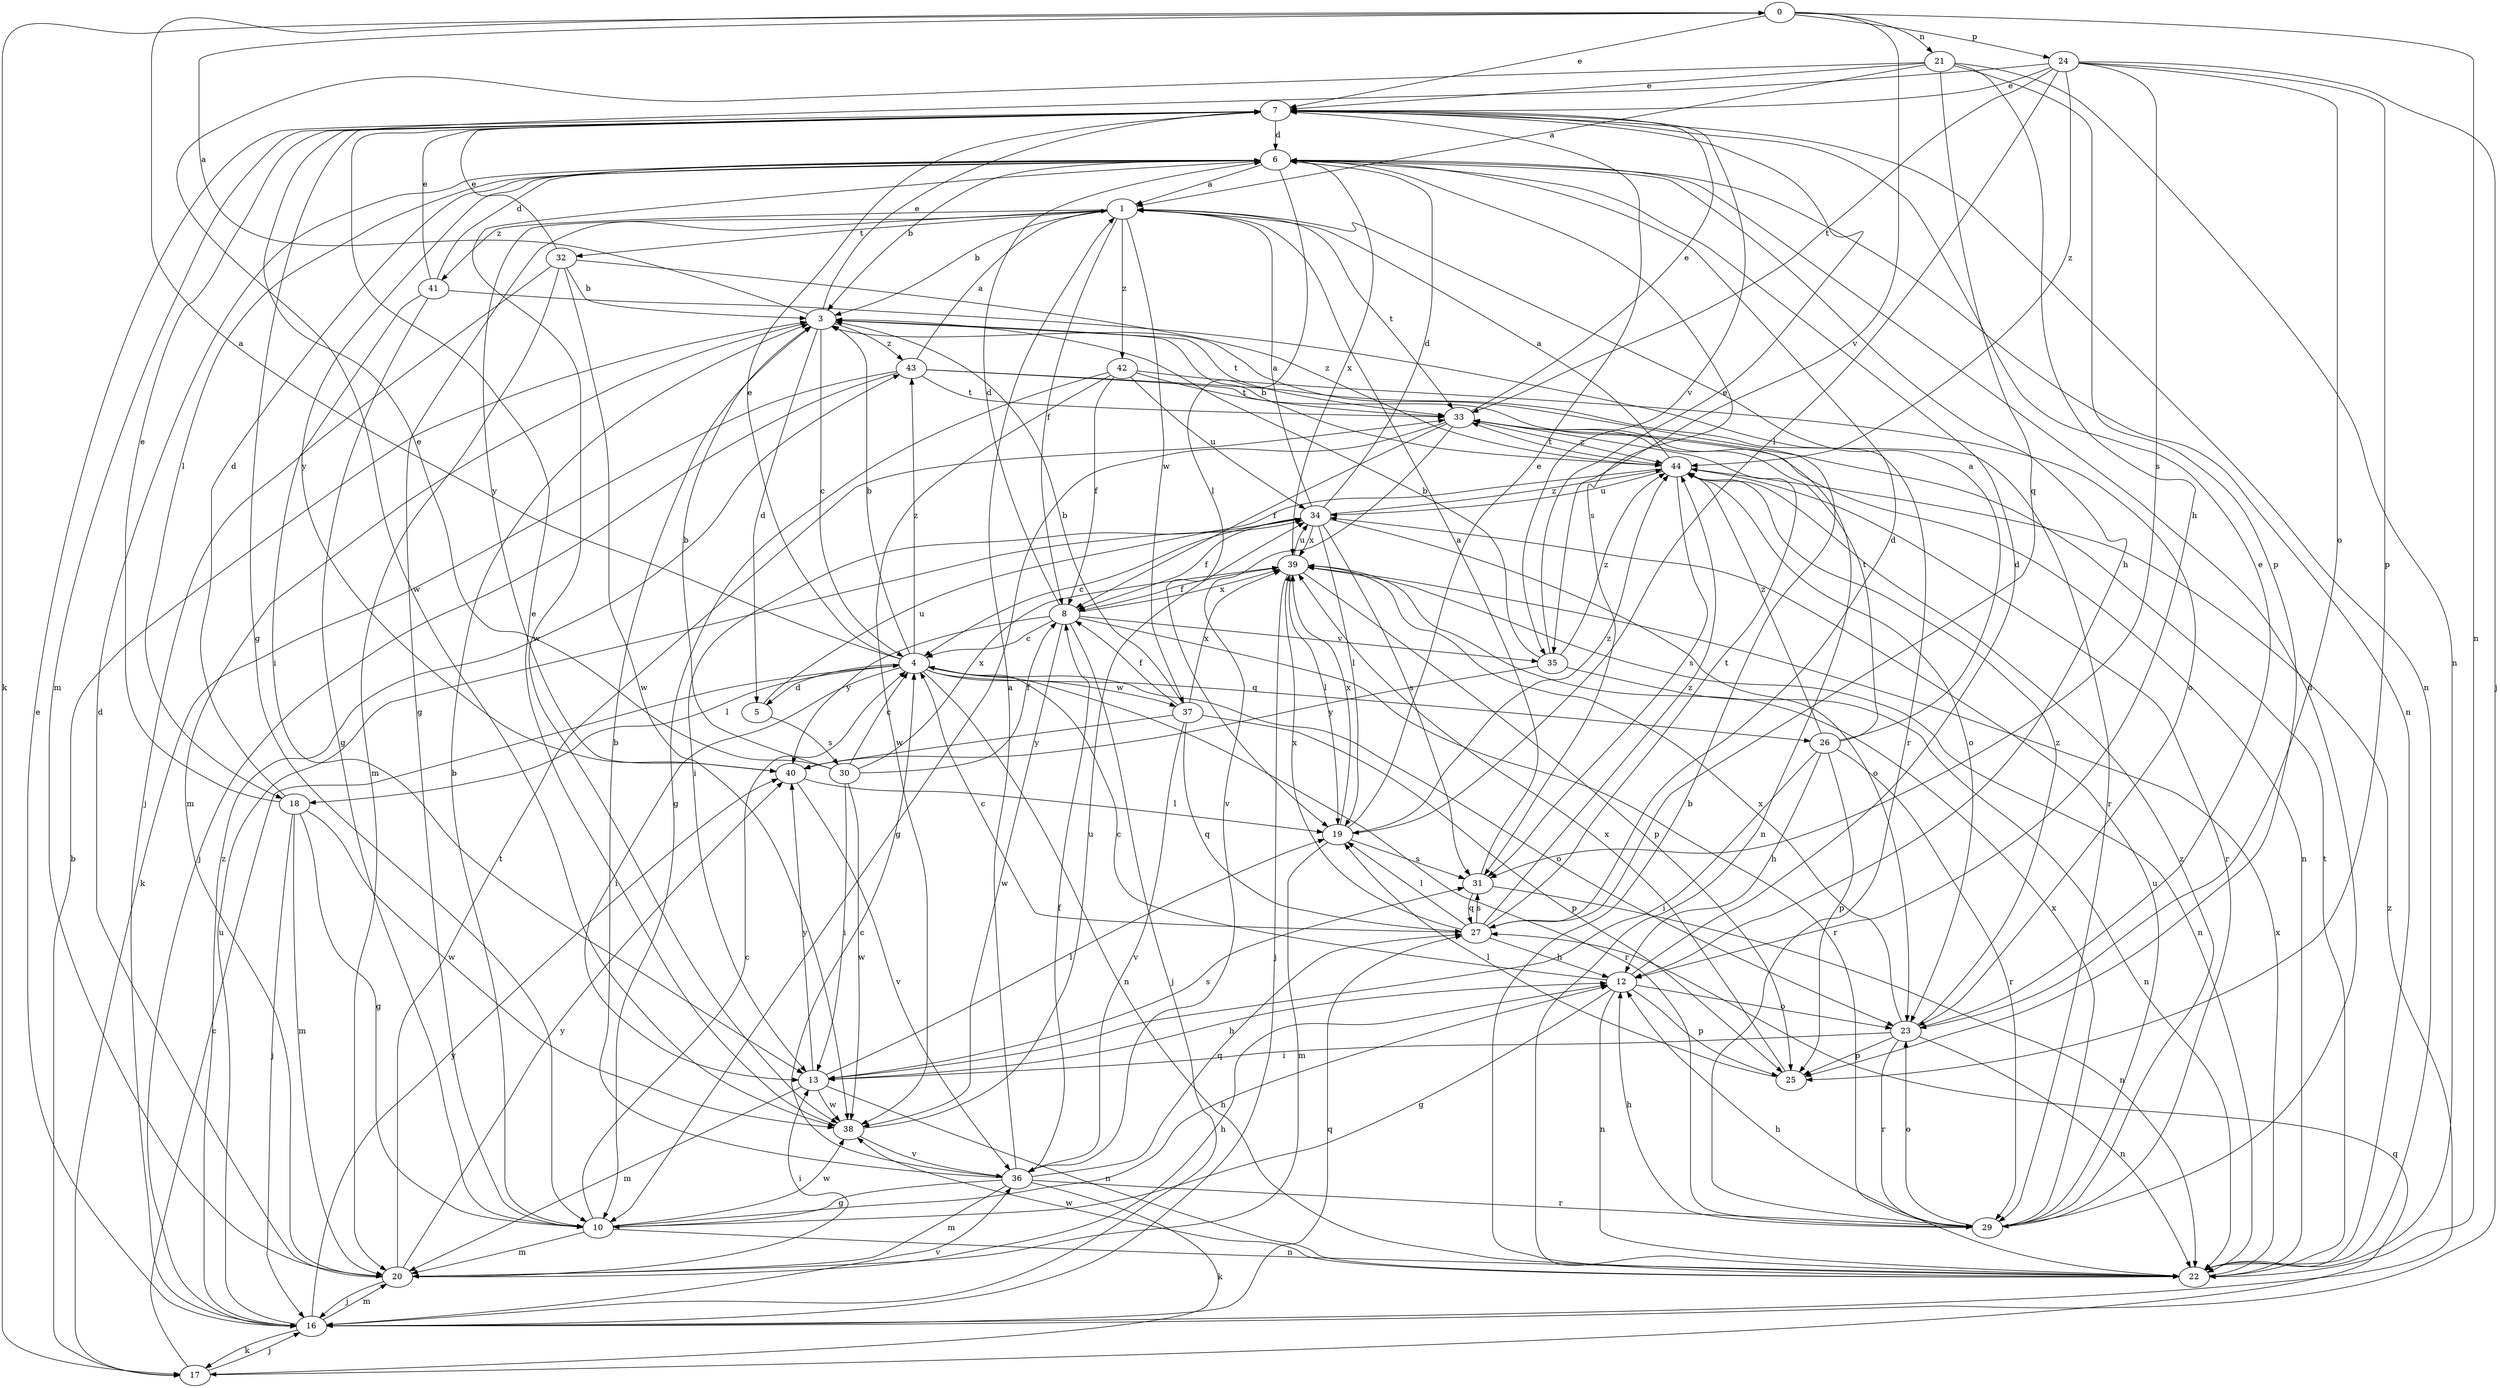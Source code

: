 strict digraph  {
0;
1;
3;
4;
5;
6;
7;
8;
10;
12;
13;
16;
17;
18;
19;
20;
21;
22;
23;
24;
25;
26;
27;
29;
30;
31;
32;
33;
34;
35;
36;
37;
38;
39;
40;
41;
42;
43;
44;
0 -> 7  [label=e];
0 -> 17  [label=k];
0 -> 21  [label=n];
0 -> 22  [label=n];
0 -> 24  [label=p];
0 -> 35  [label=v];
1 -> 3  [label=b];
1 -> 8  [label=f];
1 -> 10  [label=g];
1 -> 32  [label=t];
1 -> 33  [label=t];
1 -> 37  [label=w];
1 -> 40  [label=y];
1 -> 41  [label=z];
1 -> 42  [label=z];
3 -> 0  [label=a];
3 -> 4  [label=c];
3 -> 5  [label=d];
3 -> 7  [label=e];
3 -> 20  [label=m];
3 -> 33  [label=t];
3 -> 43  [label=z];
4 -> 0  [label=a];
4 -> 3  [label=b];
4 -> 5  [label=d];
4 -> 7  [label=e];
4 -> 13  [label=i];
4 -> 18  [label=l];
4 -> 22  [label=n];
4 -> 23  [label=o];
4 -> 26  [label=q];
4 -> 29  [label=r];
4 -> 37  [label=w];
4 -> 43  [label=z];
5 -> 30  [label=s];
5 -> 34  [label=u];
6 -> 1  [label=a];
6 -> 3  [label=b];
6 -> 12  [label=h];
6 -> 18  [label=l];
6 -> 19  [label=l];
6 -> 22  [label=n];
6 -> 31  [label=s];
6 -> 38  [label=w];
6 -> 39  [label=x];
6 -> 40  [label=y];
7 -> 6  [label=d];
7 -> 20  [label=m];
7 -> 22  [label=n];
7 -> 35  [label=v];
8 -> 4  [label=c];
8 -> 6  [label=d];
8 -> 16  [label=j];
8 -> 29  [label=r];
8 -> 35  [label=v];
8 -> 38  [label=w];
8 -> 39  [label=x];
8 -> 40  [label=y];
10 -> 3  [label=b];
10 -> 4  [label=c];
10 -> 12  [label=h];
10 -> 20  [label=m];
10 -> 22  [label=n];
10 -> 38  [label=w];
12 -> 4  [label=c];
12 -> 6  [label=d];
12 -> 10  [label=g];
12 -> 22  [label=n];
12 -> 23  [label=o];
12 -> 25  [label=p];
13 -> 12  [label=h];
13 -> 19  [label=l];
13 -> 20  [label=m];
13 -> 22  [label=n];
13 -> 31  [label=s];
13 -> 38  [label=w];
13 -> 40  [label=y];
16 -> 7  [label=e];
16 -> 17  [label=k];
16 -> 20  [label=m];
16 -> 27  [label=q];
16 -> 34  [label=u];
16 -> 36  [label=v];
16 -> 40  [label=y];
16 -> 43  [label=z];
16 -> 44  [label=z];
17 -> 3  [label=b];
17 -> 4  [label=c];
17 -> 16  [label=j];
17 -> 27  [label=q];
18 -> 6  [label=d];
18 -> 7  [label=e];
18 -> 10  [label=g];
18 -> 16  [label=j];
18 -> 20  [label=m];
18 -> 38  [label=w];
19 -> 7  [label=e];
19 -> 20  [label=m];
19 -> 31  [label=s];
19 -> 39  [label=x];
19 -> 44  [label=z];
20 -> 6  [label=d];
20 -> 12  [label=h];
20 -> 13  [label=i];
20 -> 16  [label=j];
20 -> 33  [label=t];
20 -> 40  [label=y];
21 -> 1  [label=a];
21 -> 7  [label=e];
21 -> 12  [label=h];
21 -> 22  [label=n];
21 -> 25  [label=p];
21 -> 27  [label=q];
21 -> 38  [label=w];
22 -> 3  [label=b];
22 -> 12  [label=h];
22 -> 33  [label=t];
22 -> 38  [label=w];
22 -> 39  [label=x];
23 -> 7  [label=e];
23 -> 13  [label=i];
23 -> 22  [label=n];
23 -> 25  [label=p];
23 -> 29  [label=r];
23 -> 39  [label=x];
23 -> 44  [label=z];
24 -> 7  [label=e];
24 -> 10  [label=g];
24 -> 16  [label=j];
24 -> 19  [label=l];
24 -> 23  [label=o];
24 -> 25  [label=p];
24 -> 31  [label=s];
24 -> 33  [label=t];
24 -> 44  [label=z];
25 -> 19  [label=l];
25 -> 39  [label=x];
26 -> 1  [label=a];
26 -> 12  [label=h];
26 -> 13  [label=i];
26 -> 25  [label=p];
26 -> 29  [label=r];
26 -> 33  [label=t];
26 -> 44  [label=z];
27 -> 4  [label=c];
27 -> 6  [label=d];
27 -> 12  [label=h];
27 -> 19  [label=l];
27 -> 31  [label=s];
27 -> 33  [label=t];
27 -> 39  [label=x];
27 -> 44  [label=z];
29 -> 6  [label=d];
29 -> 12  [label=h];
29 -> 23  [label=o];
29 -> 34  [label=u];
29 -> 39  [label=x];
29 -> 44  [label=z];
30 -> 3  [label=b];
30 -> 4  [label=c];
30 -> 7  [label=e];
30 -> 8  [label=f];
30 -> 13  [label=i];
30 -> 38  [label=w];
30 -> 39  [label=x];
31 -> 1  [label=a];
31 -> 22  [label=n];
31 -> 27  [label=q];
32 -> 3  [label=b];
32 -> 7  [label=e];
32 -> 16  [label=j];
32 -> 20  [label=m];
32 -> 38  [label=w];
32 -> 44  [label=z];
33 -> 7  [label=e];
33 -> 8  [label=f];
33 -> 10  [label=g];
33 -> 22  [label=n];
33 -> 36  [label=v];
33 -> 44  [label=z];
34 -> 1  [label=a];
34 -> 4  [label=c];
34 -> 6  [label=d];
34 -> 8  [label=f];
34 -> 19  [label=l];
34 -> 23  [label=o];
34 -> 31  [label=s];
34 -> 39  [label=x];
34 -> 44  [label=z];
35 -> 3  [label=b];
35 -> 7  [label=e];
35 -> 22  [label=n];
35 -> 40  [label=y];
35 -> 44  [label=z];
36 -> 1  [label=a];
36 -> 3  [label=b];
36 -> 4  [label=c];
36 -> 8  [label=f];
36 -> 10  [label=g];
36 -> 17  [label=k];
36 -> 20  [label=m];
36 -> 27  [label=q];
36 -> 29  [label=r];
37 -> 3  [label=b];
37 -> 8  [label=f];
37 -> 25  [label=p];
37 -> 27  [label=q];
37 -> 36  [label=v];
37 -> 39  [label=x];
37 -> 40  [label=y];
38 -> 7  [label=e];
38 -> 34  [label=u];
38 -> 36  [label=v];
39 -> 8  [label=f];
39 -> 16  [label=j];
39 -> 19  [label=l];
39 -> 22  [label=n];
39 -> 25  [label=p];
39 -> 34  [label=u];
40 -> 19  [label=l];
40 -> 36  [label=v];
41 -> 6  [label=d];
41 -> 7  [label=e];
41 -> 10  [label=g];
41 -> 13  [label=i];
41 -> 29  [label=r];
42 -> 8  [label=f];
42 -> 10  [label=g];
42 -> 23  [label=o];
42 -> 33  [label=t];
42 -> 34  [label=u];
42 -> 38  [label=w];
43 -> 1  [label=a];
43 -> 16  [label=j];
43 -> 17  [label=k];
43 -> 22  [label=n];
43 -> 29  [label=r];
43 -> 33  [label=t];
44 -> 1  [label=a];
44 -> 3  [label=b];
44 -> 13  [label=i];
44 -> 23  [label=o];
44 -> 29  [label=r];
44 -> 31  [label=s];
44 -> 33  [label=t];
44 -> 34  [label=u];
}
